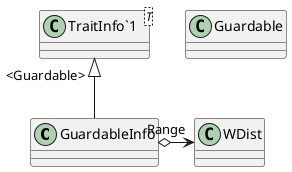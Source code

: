 @startuml
class GuardableInfo {
}
class Guardable {
}
class "TraitInfo`1"<T> {
}
"TraitInfo`1" "<Guardable>" <|-- GuardableInfo
GuardableInfo o-> "Range" WDist
@enduml
